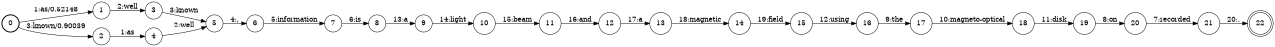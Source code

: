 digraph FST {
rankdir = LR;
size = "8.5,11";
label = "";
center = 1;
orientation = Portrait;
ranksep = "0.4";
nodesep = "0.25";
0 [label = "0", shape = circle, style = bold, fontsize = 14]
	0 -> 1 [label = "1:as/0.52148", fontsize = 14];
	0 -> 2 [label = "3:known/0.90039", fontsize = 14];
1 [label = "1", shape = circle, style = solid, fontsize = 14]
	1 -> 3 [label = "2:well", fontsize = 14];
2 [label = "2", shape = circle, style = solid, fontsize = 14]
	2 -> 4 [label = "1:as", fontsize = 14];
3 [label = "3", shape = circle, style = solid, fontsize = 14]
	3 -> 5 [label = "3:known", fontsize = 14];
4 [label = "4", shape = circle, style = solid, fontsize = 14]
	4 -> 5 [label = "2:well", fontsize = 14];
5 [label = "5", shape = circle, style = solid, fontsize = 14]
	5 -> 6 [label = "4:,", fontsize = 14];
6 [label = "6", shape = circle, style = solid, fontsize = 14]
	6 -> 7 [label = "5:information", fontsize = 14];
7 [label = "7", shape = circle, style = solid, fontsize = 14]
	7 -> 8 [label = "6:is", fontsize = 14];
8 [label = "8", shape = circle, style = solid, fontsize = 14]
	8 -> 9 [label = "13:a", fontsize = 14];
9 [label = "9", shape = circle, style = solid, fontsize = 14]
	9 -> 10 [label = "14:light", fontsize = 14];
10 [label = "10", shape = circle, style = solid, fontsize = 14]
	10 -> 11 [label = "15:beam", fontsize = 14];
11 [label = "11", shape = circle, style = solid, fontsize = 14]
	11 -> 12 [label = "16:and", fontsize = 14];
12 [label = "12", shape = circle, style = solid, fontsize = 14]
	12 -> 13 [label = "17:a", fontsize = 14];
13 [label = "13", shape = circle, style = solid, fontsize = 14]
	13 -> 14 [label = "18:magnetic", fontsize = 14];
14 [label = "14", shape = circle, style = solid, fontsize = 14]
	14 -> 15 [label = "19:field", fontsize = 14];
15 [label = "15", shape = circle, style = solid, fontsize = 14]
	15 -> 16 [label = "12:using", fontsize = 14];
16 [label = "16", shape = circle, style = solid, fontsize = 14]
	16 -> 17 [label = "9:the", fontsize = 14];
17 [label = "17", shape = circle, style = solid, fontsize = 14]
	17 -> 18 [label = "10:magneto-optical", fontsize = 14];
18 [label = "18", shape = circle, style = solid, fontsize = 14]
	18 -> 19 [label = "11:disk", fontsize = 14];
19 [label = "19", shape = circle, style = solid, fontsize = 14]
	19 -> 20 [label = "8:on", fontsize = 14];
20 [label = "20", shape = circle, style = solid, fontsize = 14]
	20 -> 21 [label = "7:recorded", fontsize = 14];
21 [label = "21", shape = circle, style = solid, fontsize = 14]
	21 -> 22 [label = "20:.", fontsize = 14];
22 [label = "22", shape = doublecircle, style = solid, fontsize = 14]
}
